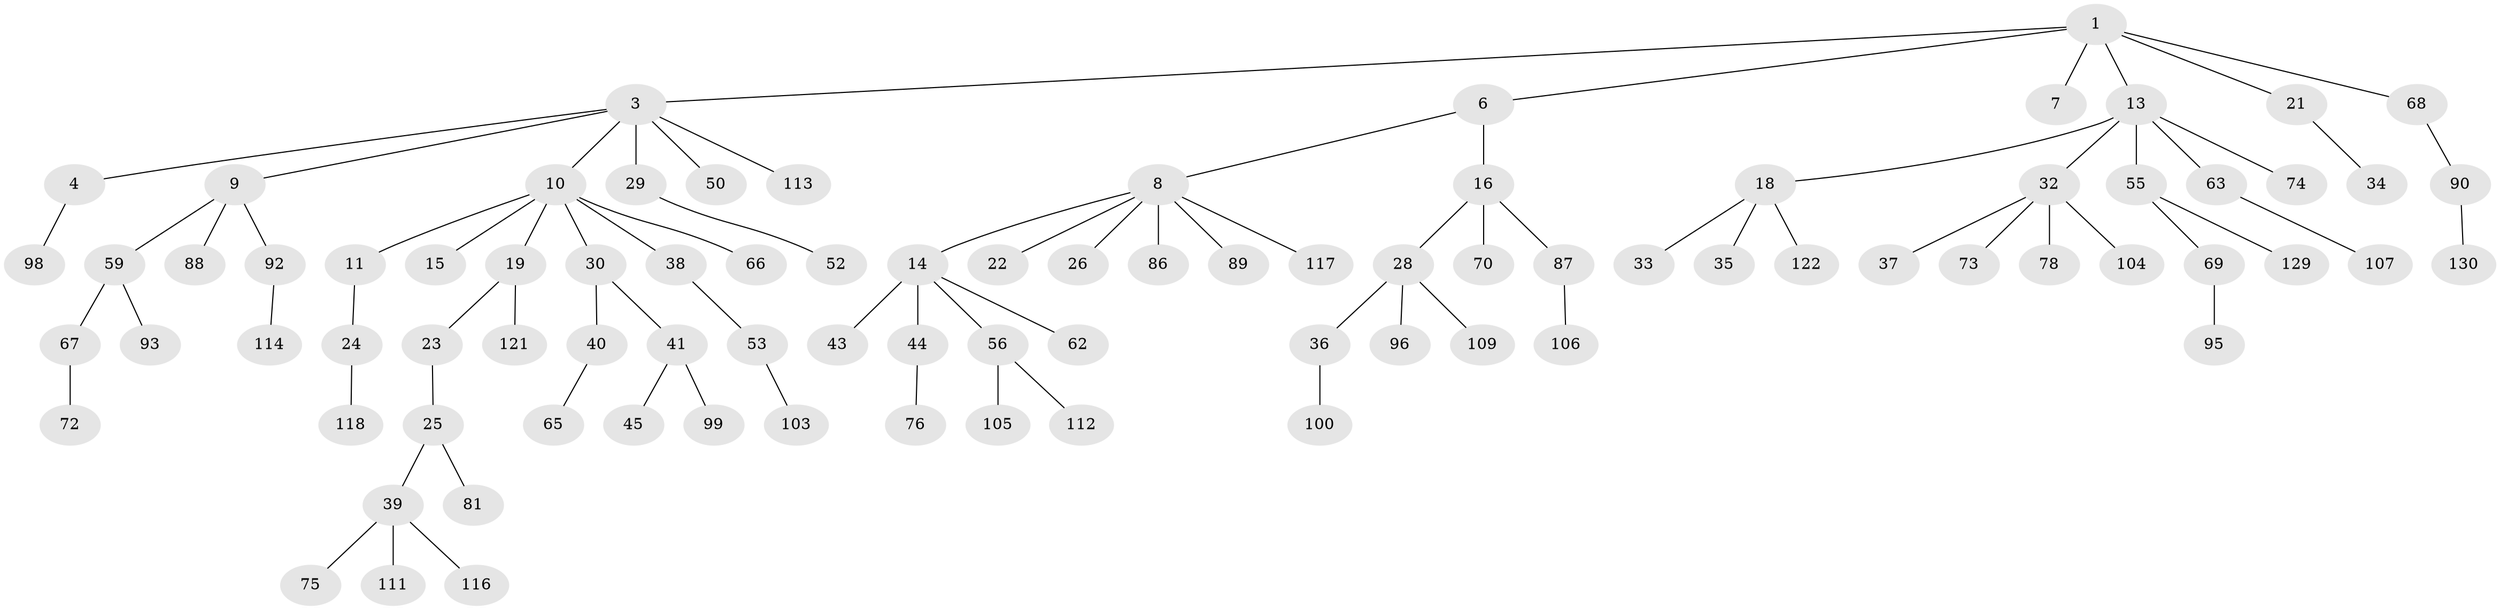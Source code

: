 // Generated by graph-tools (version 1.1) at 2025/52/02/27/25 19:52:11]
// undirected, 87 vertices, 86 edges
graph export_dot {
graph [start="1"]
  node [color=gray90,style=filled];
  1 [super="+2"];
  3 [super="+5"];
  4 [super="+48"];
  6 [super="+31"];
  7;
  8 [super="+42"];
  9 [super="+47"];
  10 [super="+12"];
  11;
  13 [super="+17"];
  14 [super="+27"];
  15 [super="+85"];
  16 [super="+60"];
  18 [super="+20"];
  19 [super="+131"];
  21 [super="+49"];
  22 [super="+97"];
  23;
  24 [super="+94"];
  25 [super="+54"];
  26;
  28 [super="+64"];
  29 [super="+51"];
  30 [super="+58"];
  32 [super="+57"];
  33;
  34 [super="+132"];
  35 [super="+110"];
  36 [super="+108"];
  37;
  38 [super="+83"];
  39 [super="+77"];
  40 [super="+79"];
  41 [super="+46"];
  43 [super="+91"];
  44 [super="+124"];
  45;
  50;
  52 [super="+71"];
  53 [super="+123"];
  55;
  56 [super="+102"];
  59 [super="+61"];
  62 [super="+125"];
  63 [super="+80"];
  65;
  66;
  67 [super="+84"];
  68;
  69;
  70;
  72 [super="+115"];
  73 [super="+82"];
  74;
  75;
  76;
  78;
  81;
  86;
  87 [super="+128"];
  88;
  89;
  90;
  92 [super="+101"];
  93 [super="+120"];
  95;
  96;
  98;
  99;
  100;
  103;
  104 [super="+119"];
  105;
  106;
  107;
  109;
  111 [super="+127"];
  112;
  113 [super="+126"];
  114;
  116;
  117;
  118;
  121;
  122;
  129;
  130;
  1 -- 3;
  1 -- 6;
  1 -- 7;
  1 -- 13;
  1 -- 68;
  1 -- 21;
  3 -- 4;
  3 -- 113;
  3 -- 50;
  3 -- 9;
  3 -- 10;
  3 -- 29;
  4 -- 98;
  6 -- 8;
  6 -- 16;
  8 -- 14;
  8 -- 22;
  8 -- 26;
  8 -- 117;
  8 -- 89;
  8 -- 86;
  9 -- 59;
  9 -- 88;
  9 -- 92;
  10 -- 11;
  10 -- 19;
  10 -- 30;
  10 -- 66;
  10 -- 38;
  10 -- 15;
  11 -- 24;
  13 -- 55;
  13 -- 32;
  13 -- 18;
  13 -- 74;
  13 -- 63;
  14 -- 43;
  14 -- 56;
  14 -- 62;
  14 -- 44;
  16 -- 28;
  16 -- 87;
  16 -- 70;
  18 -- 35;
  18 -- 33;
  18 -- 122;
  19 -- 23;
  19 -- 121;
  21 -- 34;
  23 -- 25;
  24 -- 118;
  25 -- 39;
  25 -- 81;
  28 -- 36;
  28 -- 96;
  28 -- 109;
  29 -- 52;
  30 -- 40;
  30 -- 41;
  32 -- 37;
  32 -- 73;
  32 -- 104;
  32 -- 78;
  36 -- 100;
  38 -- 53;
  39 -- 75;
  39 -- 116;
  39 -- 111;
  40 -- 65;
  41 -- 45;
  41 -- 99;
  44 -- 76;
  53 -- 103;
  55 -- 69;
  55 -- 129;
  56 -- 105;
  56 -- 112;
  59 -- 93;
  59 -- 67;
  63 -- 107;
  67 -- 72;
  68 -- 90;
  69 -- 95;
  87 -- 106;
  90 -- 130;
  92 -- 114;
}
